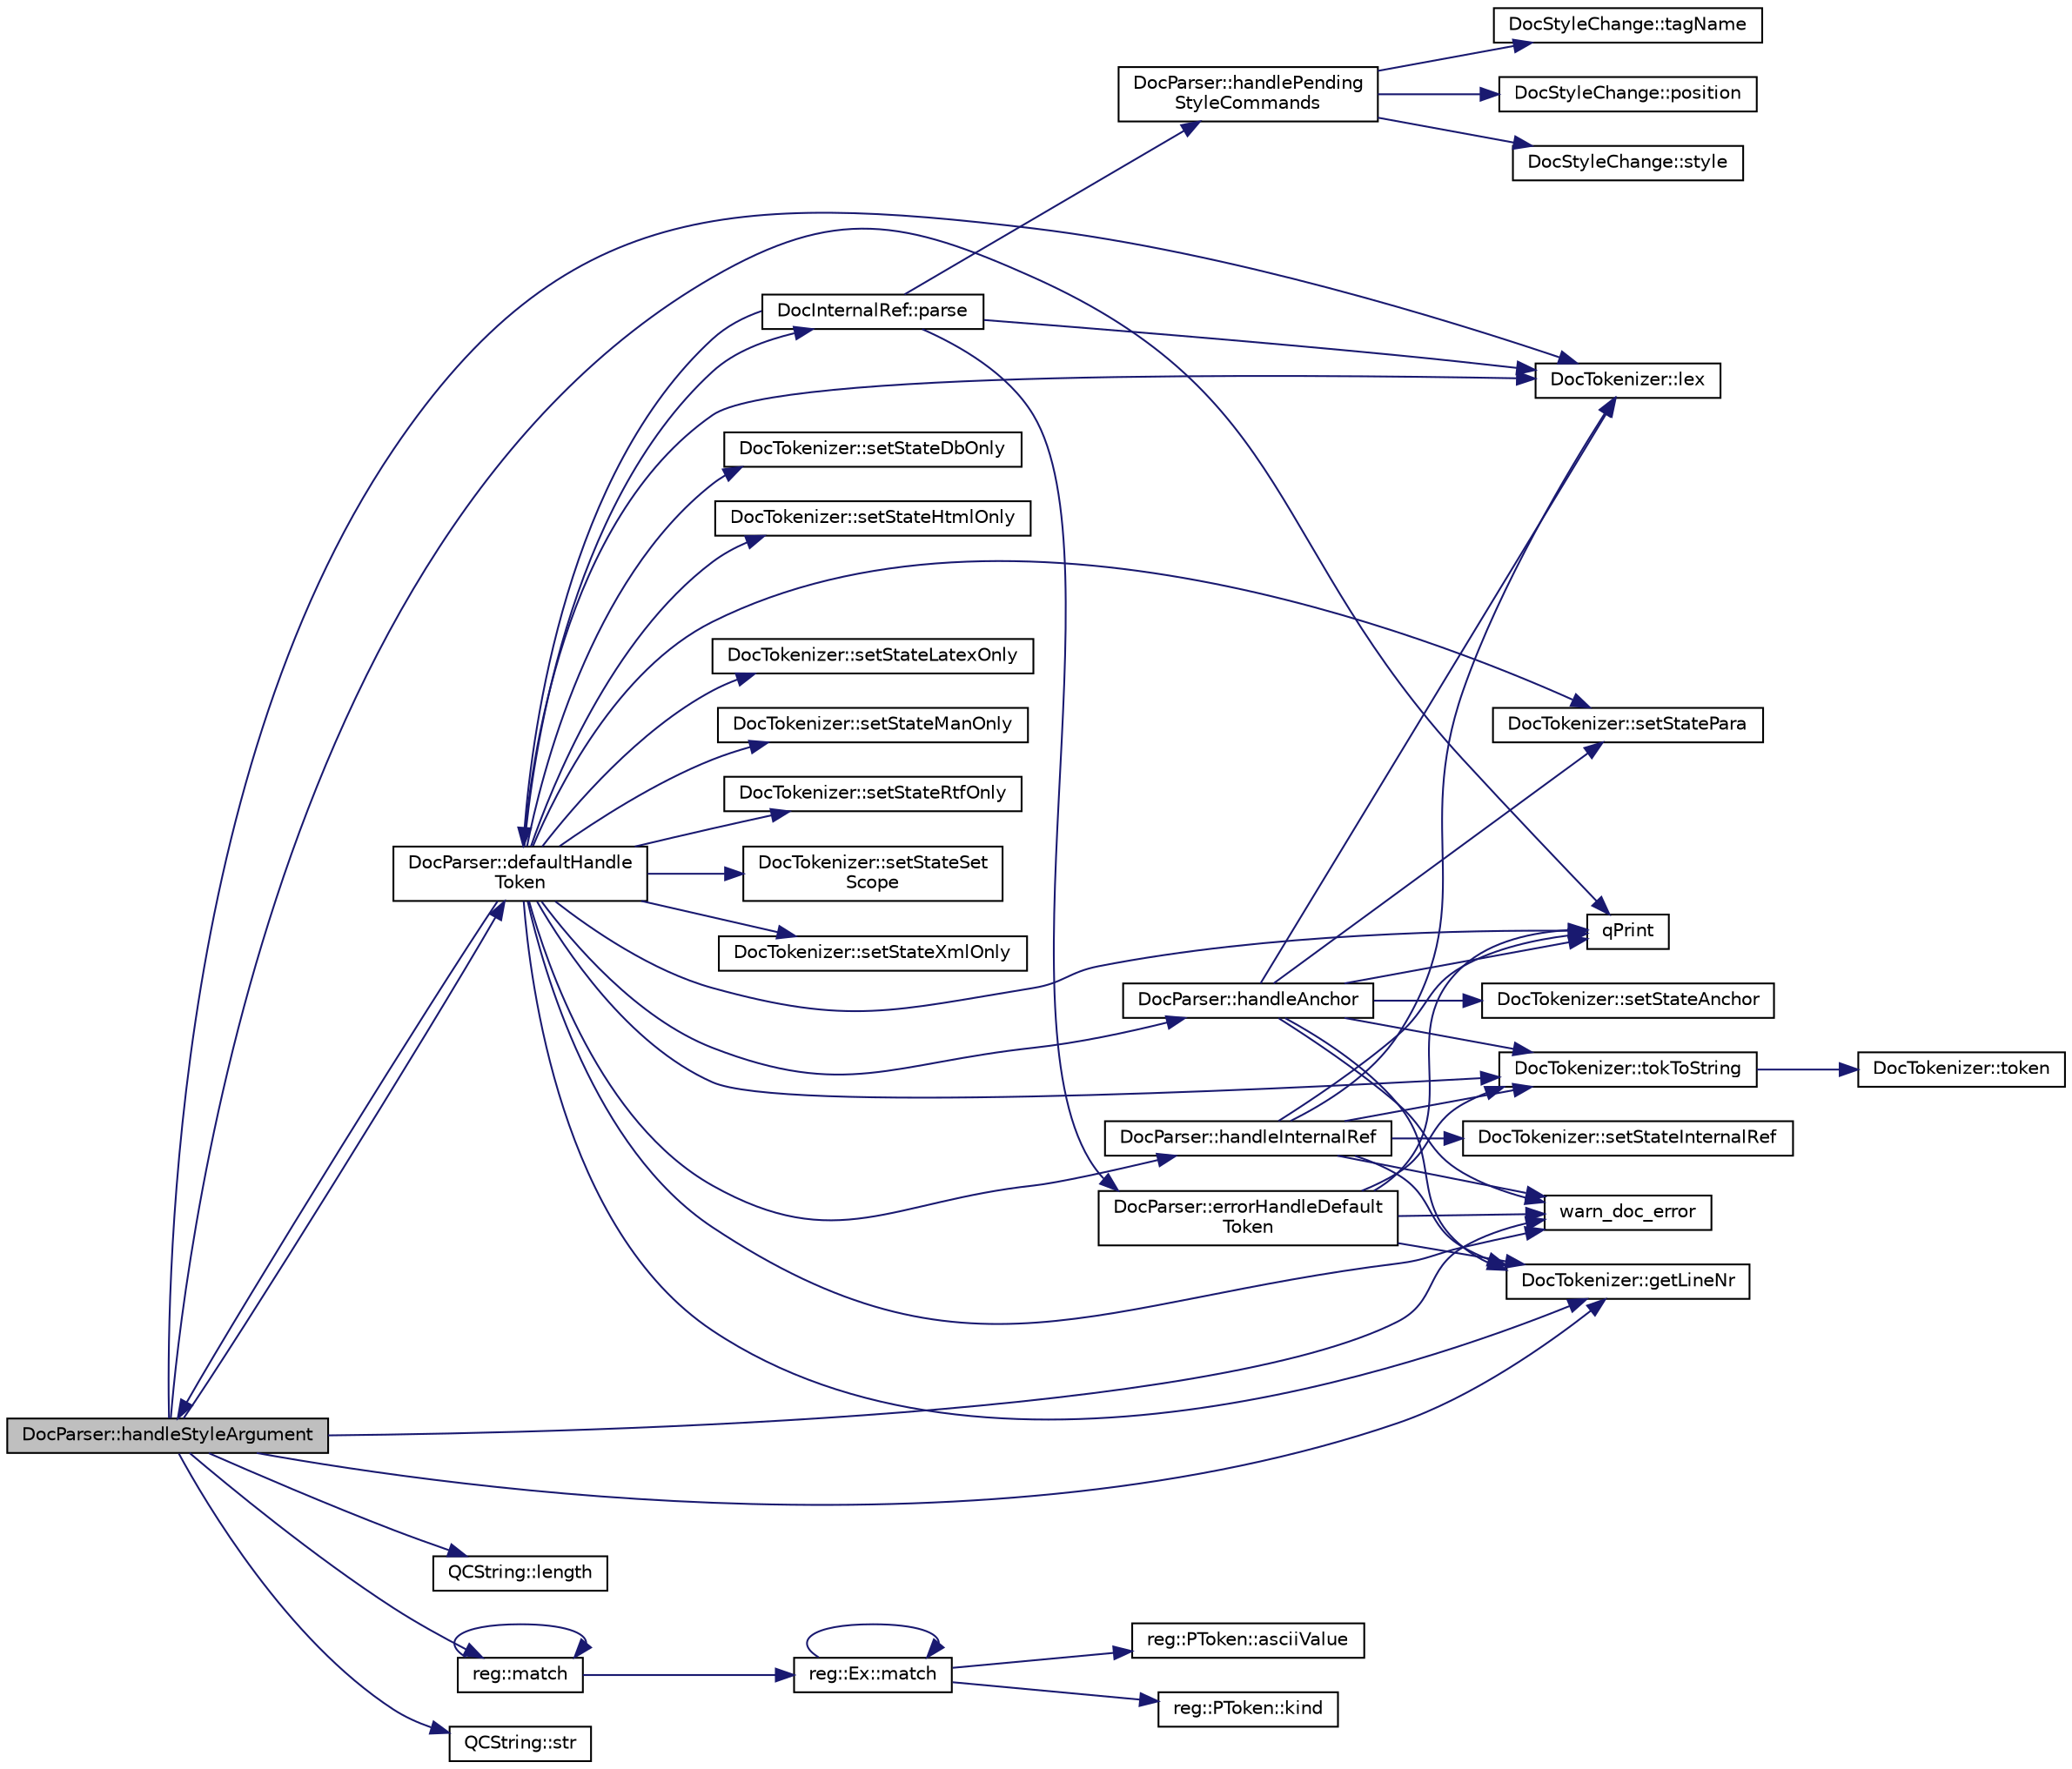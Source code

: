 digraph "DocParser::handleStyleArgument"
{
 // LATEX_PDF_SIZE
  edge [fontname="Helvetica",fontsize="10",labelfontname="Helvetica",labelfontsize="10"];
  node [fontname="Helvetica",fontsize="10",shape=record];
  rankdir="LR";
  Node1 [label="DocParser::handleStyleArgument",height=0.2,width=0.4,color="black", fillcolor="grey75", style="filled", fontcolor="black",tooltip=" "];
  Node1 -> Node2 [color="midnightblue",fontsize="10",style="solid"];
  Node2 [label="DocParser::defaultHandle\lToken",height=0.2,width=0.4,color="black", fillcolor="white", style="filled",URL="$classDocParser.html#ae3b839888ebff196345bf51d4aa323cb",tooltip=" "];
  Node2 -> Node3 [color="midnightblue",fontsize="10",style="solid"];
  Node3 [label="DocTokenizer::getLineNr",height=0.2,width=0.4,color="black", fillcolor="white", style="filled",URL="$classDocTokenizer.html#ae5366d3fa4095f81903bcc38ca7c88c7",tooltip=" "];
  Node2 -> Node4 [color="midnightblue",fontsize="10",style="solid"];
  Node4 [label="DocParser::handleAnchor",height=0.2,width=0.4,color="black", fillcolor="white", style="filled",URL="$classDocParser.html#a954683643a71b9f80f5be6dc5ad89bd2",tooltip=" "];
  Node4 -> Node3 [color="midnightblue",fontsize="10",style="solid"];
  Node4 -> Node5 [color="midnightblue",fontsize="10",style="solid"];
  Node5 [label="DocTokenizer::lex",height=0.2,width=0.4,color="black", fillcolor="white", style="filled",URL="$classDocTokenizer.html#a8986c06e98f6abf4c375fc8a3629a3b8",tooltip=" "];
  Node4 -> Node6 [color="midnightblue",fontsize="10",style="solid"];
  Node6 [label="qPrint",height=0.2,width=0.4,color="black", fillcolor="white", style="filled",URL="$qcstring_8h.html#a9851ebb5ae2f65b4d2b1d08421edbfd2",tooltip=" "];
  Node4 -> Node7 [color="midnightblue",fontsize="10",style="solid"];
  Node7 [label="DocTokenizer::setStateAnchor",height=0.2,width=0.4,color="black", fillcolor="white", style="filled",URL="$classDocTokenizer.html#a61dcd0ef63e1d16cf7fe47ecf5bc8892",tooltip=" "];
  Node4 -> Node8 [color="midnightblue",fontsize="10",style="solid"];
  Node8 [label="DocTokenizer::setStatePara",height=0.2,width=0.4,color="black", fillcolor="white", style="filled",URL="$classDocTokenizer.html#ae3c97a1c50f2345ed8a821b064752e4c",tooltip=" "];
  Node4 -> Node9 [color="midnightblue",fontsize="10",style="solid"];
  Node9 [label="DocTokenizer::tokToString",height=0.2,width=0.4,color="black", fillcolor="white", style="filled",URL="$classDocTokenizer.html#a37658bdc27c38125a5adc9e3278df7a4",tooltip=" "];
  Node9 -> Node10 [color="midnightblue",fontsize="10",style="solid"];
  Node10 [label="DocTokenizer::token",height=0.2,width=0.4,color="black", fillcolor="white", style="filled",URL="$classDocTokenizer.html#a060403865cc48ca7f55af46d8272282c",tooltip=" "];
  Node4 -> Node11 [color="midnightblue",fontsize="10",style="solid"];
  Node11 [label="warn_doc_error",height=0.2,width=0.4,color="black", fillcolor="white", style="filled",URL="$message_8cpp.html#a64240af0f75c8052d6bb3a4d1c684936",tooltip=" "];
  Node2 -> Node12 [color="midnightblue",fontsize="10",style="solid"];
  Node12 [label="DocParser::handleInternalRef",height=0.2,width=0.4,color="black", fillcolor="white", style="filled",URL="$classDocParser.html#acfc6b3d27d0cef1ce9177fb56291366d",tooltip=" "];
  Node12 -> Node3 [color="midnightblue",fontsize="10",style="solid"];
  Node12 -> Node5 [color="midnightblue",fontsize="10",style="solid"];
  Node12 -> Node6 [color="midnightblue",fontsize="10",style="solid"];
  Node12 -> Node13 [color="midnightblue",fontsize="10",style="solid"];
  Node13 [label="DocTokenizer::setStateInternalRef",height=0.2,width=0.4,color="black", fillcolor="white", style="filled",URL="$classDocTokenizer.html#ac3823e30efb8777b24236bf28c1fac52",tooltip=" "];
  Node12 -> Node9 [color="midnightblue",fontsize="10",style="solid"];
  Node12 -> Node11 [color="midnightblue",fontsize="10",style="solid"];
  Node2 -> Node1 [color="midnightblue",fontsize="10",style="solid"];
  Node2 -> Node5 [color="midnightblue",fontsize="10",style="solid"];
  Node2 -> Node14 [color="midnightblue",fontsize="10",style="solid"];
  Node14 [label="DocInternalRef::parse",height=0.2,width=0.4,color="black", fillcolor="white", style="filled",URL="$classDocInternalRef.html#ab9cc38fde444889a618974f396bf36ed",tooltip=" "];
  Node14 -> Node2 [color="midnightblue",fontsize="10",style="solid"];
  Node14 -> Node15 [color="midnightblue",fontsize="10",style="solid"];
  Node15 [label="DocParser::errorHandleDefault\lToken",height=0.2,width=0.4,color="black", fillcolor="white", style="filled",URL="$classDocParser.html#ac9b469e67a11a78b65a434e4e242c380",tooltip=" "];
  Node15 -> Node3 [color="midnightblue",fontsize="10",style="solid"];
  Node15 -> Node6 [color="midnightblue",fontsize="10",style="solid"];
  Node15 -> Node9 [color="midnightblue",fontsize="10",style="solid"];
  Node15 -> Node11 [color="midnightblue",fontsize="10",style="solid"];
  Node14 -> Node16 [color="midnightblue",fontsize="10",style="solid"];
  Node16 [label="DocParser::handlePending\lStyleCommands",height=0.2,width=0.4,color="black", fillcolor="white", style="filled",URL="$classDocParser.html#a0dc4012a002f37af6903c9edc7bd4265",tooltip=" "];
  Node16 -> Node17 [color="midnightblue",fontsize="10",style="solid"];
  Node17 [label="DocStyleChange::position",height=0.2,width=0.4,color="black", fillcolor="white", style="filled",URL="$classDocStyleChange.html#a9cfdbb1f8ace3872966d8e6338cc9720",tooltip=" "];
  Node16 -> Node18 [color="midnightblue",fontsize="10",style="solid"];
  Node18 [label="DocStyleChange::style",height=0.2,width=0.4,color="black", fillcolor="white", style="filled",URL="$classDocStyleChange.html#a56d079390f264e34af453a015bd2e2c9",tooltip=" "];
  Node16 -> Node19 [color="midnightblue",fontsize="10",style="solid"];
  Node19 [label="DocStyleChange::tagName",height=0.2,width=0.4,color="black", fillcolor="white", style="filled",URL="$classDocStyleChange.html#a44ca0ca006829c1ca5d0fb87cb699a84",tooltip=" "];
  Node14 -> Node5 [color="midnightblue",fontsize="10",style="solid"];
  Node2 -> Node6 [color="midnightblue",fontsize="10",style="solid"];
  Node2 -> Node20 [color="midnightblue",fontsize="10",style="solid"];
  Node20 [label="DocTokenizer::setStateDbOnly",height=0.2,width=0.4,color="black", fillcolor="white", style="filled",URL="$classDocTokenizer.html#abd6696245928c12d39088589853903f0",tooltip=" "];
  Node2 -> Node21 [color="midnightblue",fontsize="10",style="solid"];
  Node21 [label="DocTokenizer::setStateHtmlOnly",height=0.2,width=0.4,color="black", fillcolor="white", style="filled",URL="$classDocTokenizer.html#ac363da2884c9fac4485a41f4c62f30ec",tooltip=" "];
  Node2 -> Node22 [color="midnightblue",fontsize="10",style="solid"];
  Node22 [label="DocTokenizer::setStateLatexOnly",height=0.2,width=0.4,color="black", fillcolor="white", style="filled",URL="$classDocTokenizer.html#a809628767bfb37617b67e8909177c379",tooltip=" "];
  Node2 -> Node23 [color="midnightblue",fontsize="10",style="solid"];
  Node23 [label="DocTokenizer::setStateManOnly",height=0.2,width=0.4,color="black", fillcolor="white", style="filled",URL="$classDocTokenizer.html#a8b58ee7b91c9386f23990ae2a3aac4d6",tooltip=" "];
  Node2 -> Node8 [color="midnightblue",fontsize="10",style="solid"];
  Node2 -> Node24 [color="midnightblue",fontsize="10",style="solid"];
  Node24 [label="DocTokenizer::setStateRtfOnly",height=0.2,width=0.4,color="black", fillcolor="white", style="filled",URL="$classDocTokenizer.html#a663752c3113ff8c63348c9efb7dc48ab",tooltip=" "];
  Node2 -> Node25 [color="midnightblue",fontsize="10",style="solid"];
  Node25 [label="DocTokenizer::setStateSet\lScope",height=0.2,width=0.4,color="black", fillcolor="white", style="filled",URL="$classDocTokenizer.html#af231e89152d53e5c666cf3e18aaadb8f",tooltip=" "];
  Node2 -> Node26 [color="midnightblue",fontsize="10",style="solid"];
  Node26 [label="DocTokenizer::setStateXmlOnly",height=0.2,width=0.4,color="black", fillcolor="white", style="filled",URL="$classDocTokenizer.html#aeb9d0c6ca2a16fa2b0d11aaca48d29f7",tooltip=" "];
  Node2 -> Node9 [color="midnightblue",fontsize="10",style="solid"];
  Node2 -> Node11 [color="midnightblue",fontsize="10",style="solid"];
  Node1 -> Node3 [color="midnightblue",fontsize="10",style="solid"];
  Node1 -> Node27 [color="midnightblue",fontsize="10",style="solid"];
  Node27 [label="QCString::length",height=0.2,width=0.4,color="black", fillcolor="white", style="filled",URL="$classQCString.html#ac52596733e9110b778019946d73fb268",tooltip=" "];
  Node1 -> Node5 [color="midnightblue",fontsize="10",style="solid"];
  Node1 -> Node28 [color="midnightblue",fontsize="10",style="solid"];
  Node28 [label="reg::match",height=0.2,width=0.4,color="black", fillcolor="white", style="filled",URL="$namespacereg.html#a1a29dcc7e2ccf462503adc5d496881ae",tooltip=" "];
  Node28 -> Node28 [color="midnightblue",fontsize="10",style="solid"];
  Node28 -> Node29 [color="midnightblue",fontsize="10",style="solid"];
  Node29 [label="reg::Ex::match",height=0.2,width=0.4,color="black", fillcolor="white", style="filled",URL="$classreg_1_1Ex.html#a9fc6293038a87e8995a13c0fdfd11499",tooltip=" "];
  Node29 -> Node30 [color="midnightblue",fontsize="10",style="solid"];
  Node30 [label="reg::PToken::asciiValue",height=0.2,width=0.4,color="black", fillcolor="white", style="filled",URL="$classreg_1_1PToken.html#a34589c92a4e8ff59eb14c5536e760929",tooltip=" "];
  Node29 -> Node31 [color="midnightblue",fontsize="10",style="solid"];
  Node31 [label="reg::PToken::kind",height=0.2,width=0.4,color="black", fillcolor="white", style="filled",URL="$classreg_1_1PToken.html#a5b947291aff91a346d6526074989a9fa",tooltip=" "];
  Node29 -> Node29 [color="midnightblue",fontsize="10",style="solid"];
  Node1 -> Node6 [color="midnightblue",fontsize="10",style="solid"];
  Node1 -> Node32 [color="midnightblue",fontsize="10",style="solid"];
  Node32 [label="QCString::str",height=0.2,width=0.4,color="black", fillcolor="white", style="filled",URL="$classQCString.html#a9824b07232eea418ab3b3e7dc3178eec",tooltip=" "];
  Node1 -> Node11 [color="midnightblue",fontsize="10",style="solid"];
}
